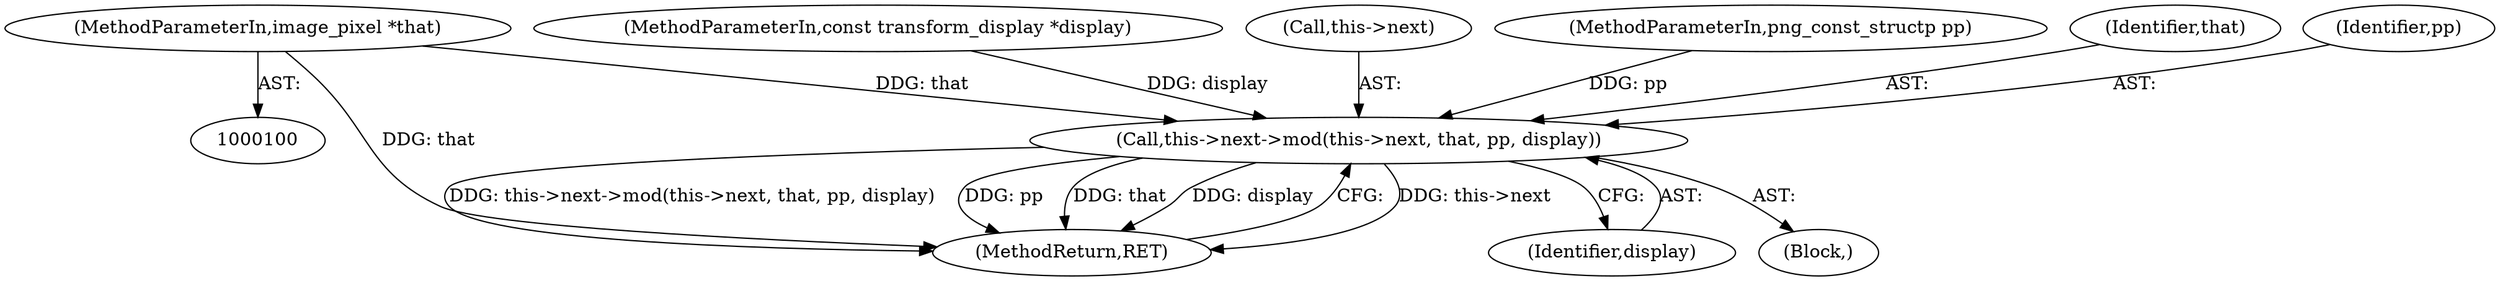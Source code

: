 digraph "0_Android_9d4853418ab2f754c2b63e091c29c5529b8b86ca_86@pointer" {
"1000102" [label="(MethodParameterIn,image_pixel *that)"];
"1000139" [label="(Call,this->next->mod(this->next, that, pp, display))"];
"1000146" [label="(MethodReturn,RET)"];
"1000139" [label="(Call,this->next->mod(this->next, that, pp, display))"];
"1000104" [label="(MethodParameterIn,const transform_display *display)"];
"1000140" [label="(Call,this->next)"];
"1000145" [label="(Identifier,display)"];
"1000105" [label="(Block,)"];
"1000103" [label="(MethodParameterIn,png_const_structp pp)"];
"1000102" [label="(MethodParameterIn,image_pixel *that)"];
"1000143" [label="(Identifier,that)"];
"1000144" [label="(Identifier,pp)"];
"1000102" -> "1000100"  [label="AST: "];
"1000102" -> "1000146"  [label="DDG: that"];
"1000102" -> "1000139"  [label="DDG: that"];
"1000139" -> "1000105"  [label="AST: "];
"1000139" -> "1000145"  [label="CFG: "];
"1000140" -> "1000139"  [label="AST: "];
"1000143" -> "1000139"  [label="AST: "];
"1000144" -> "1000139"  [label="AST: "];
"1000145" -> "1000139"  [label="AST: "];
"1000146" -> "1000139"  [label="CFG: "];
"1000139" -> "1000146"  [label="DDG: this->next"];
"1000139" -> "1000146"  [label="DDG: this->next->mod(this->next, that, pp, display)"];
"1000139" -> "1000146"  [label="DDG: pp"];
"1000139" -> "1000146"  [label="DDG: that"];
"1000139" -> "1000146"  [label="DDG: display"];
"1000103" -> "1000139"  [label="DDG: pp"];
"1000104" -> "1000139"  [label="DDG: display"];
}
